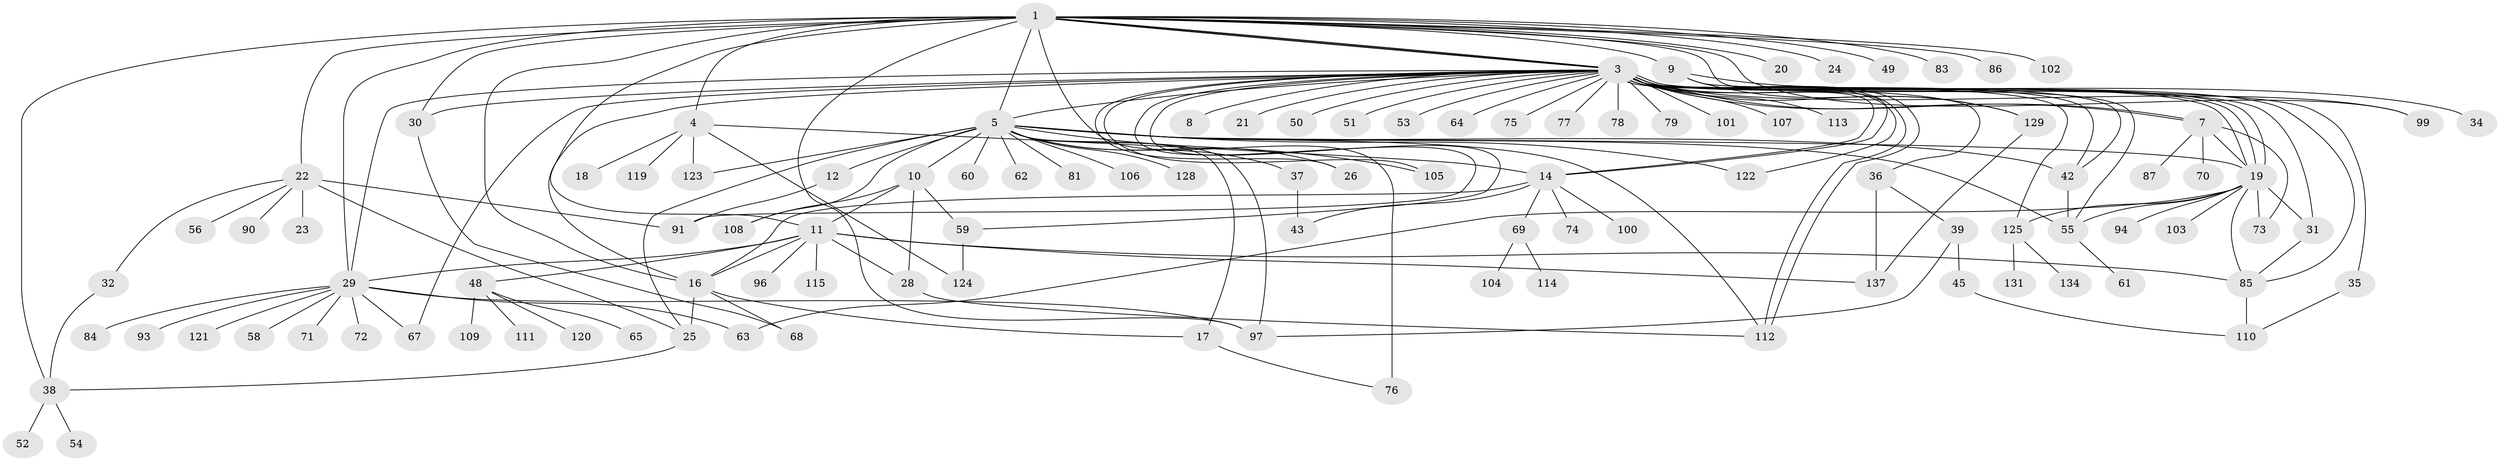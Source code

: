 // original degree distribution, {25: 0.007246376811594203, 3: 0.16666666666666666, 48: 0.007246376811594203, 7: 0.014492753623188406, 8: 0.028985507246376812, 21: 0.007246376811594203, 5: 0.028985507246376812, 1: 0.4420289855072464, 4: 0.050724637681159424, 10: 0.014492753623188406, 2: 0.2028985507246377, 6: 0.028985507246376812}
// Generated by graph-tools (version 1.1) at 2025/41/03/06/25 10:41:44]
// undirected, 107 vertices, 166 edges
graph export_dot {
graph [start="1"]
  node [color=gray90,style=filled];
  1 [super="+2"];
  3 [super="+92"];
  4 [super="+27"];
  5 [super="+6"];
  7 [super="+40"];
  8;
  9 [super="+41"];
  10 [super="+15"];
  11 [super="+13"];
  12 [super="+132"];
  14 [super="+118"];
  16 [super="+117"];
  17;
  18;
  19 [super="+82"];
  20;
  21;
  22 [super="+66"];
  23;
  24;
  25 [super="+44"];
  26 [super="+33"];
  28 [super="+126"];
  29 [super="+46"];
  30;
  31;
  32;
  34;
  35;
  36;
  37;
  38 [super="+47"];
  39;
  42 [super="+136"];
  43 [super="+130"];
  45;
  48 [super="+80"];
  49;
  50;
  51;
  52;
  53;
  54;
  55 [super="+57"];
  56;
  58;
  59 [super="+88"];
  60;
  61;
  62;
  63;
  64;
  65;
  67;
  68;
  69 [super="+95"];
  70;
  71;
  72;
  73 [super="+127"];
  74;
  75;
  76 [super="+116"];
  77;
  78;
  79 [super="+89"];
  81;
  83;
  84;
  85 [super="+98"];
  86;
  87;
  90;
  91;
  93;
  94;
  96;
  97;
  99 [super="+135"];
  100;
  101;
  102;
  103;
  104;
  105 [super="+133"];
  106;
  107;
  108;
  109;
  110;
  111;
  112;
  113;
  114;
  115;
  119;
  120;
  121;
  122;
  123;
  124;
  125;
  128;
  129;
  131;
  134;
  137 [super="+138"];
  1 -- 3;
  1 -- 3;
  1 -- 3;
  1 -- 4;
  1 -- 5 [weight=3];
  1 -- 9;
  1 -- 11;
  1 -- 16 [weight=2];
  1 -- 20;
  1 -- 22;
  1 -- 24;
  1 -- 30;
  1 -- 38;
  1 -- 49;
  1 -- 55;
  1 -- 76 [weight=2];
  1 -- 83;
  1 -- 86;
  1 -- 97;
  1 -- 102;
  1 -- 99;
  1 -- 29;
  3 -- 5 [weight=2];
  3 -- 7;
  3 -- 7;
  3 -- 8;
  3 -- 14;
  3 -- 14;
  3 -- 16;
  3 -- 19;
  3 -- 19;
  3 -- 19;
  3 -- 21;
  3 -- 26;
  3 -- 29;
  3 -- 30;
  3 -- 31;
  3 -- 35;
  3 -- 36;
  3 -- 50;
  3 -- 51;
  3 -- 53;
  3 -- 59;
  3 -- 64;
  3 -- 67;
  3 -- 75;
  3 -- 77;
  3 -- 78 [weight=2];
  3 -- 79;
  3 -- 85;
  3 -- 91;
  3 -- 99;
  3 -- 101;
  3 -- 105;
  3 -- 107;
  3 -- 112;
  3 -- 112;
  3 -- 113;
  3 -- 122;
  3 -- 125;
  3 -- 129;
  3 -- 42;
  4 -- 14;
  4 -- 18;
  4 -- 119;
  4 -- 123;
  4 -- 124;
  5 -- 12;
  5 -- 19;
  5 -- 26;
  5 -- 37;
  5 -- 128;
  5 -- 10;
  5 -- 17;
  5 -- 81;
  5 -- 25 [weight=2];
  5 -- 97;
  5 -- 105;
  5 -- 42;
  5 -- 106;
  5 -- 108;
  5 -- 112;
  5 -- 55;
  5 -- 122;
  5 -- 123;
  5 -- 60;
  5 -- 62;
  7 -- 70;
  7 -- 19;
  7 -- 73;
  7 -- 87;
  9 -- 34;
  9 -- 129;
  9 -- 42;
  10 -- 11;
  10 -- 108;
  10 -- 59;
  10 -- 28;
  11 -- 16;
  11 -- 28;
  11 -- 48;
  11 -- 96;
  11 -- 115;
  11 -- 29;
  11 -- 137;
  11 -- 85;
  12 -- 91;
  14 -- 16;
  14 -- 43;
  14 -- 69 [weight=2];
  14 -- 74;
  14 -- 100;
  16 -- 17;
  16 -- 68;
  16 -- 25;
  17 -- 76;
  19 -- 31;
  19 -- 55;
  19 -- 103;
  19 -- 73;
  19 -- 85;
  19 -- 125;
  19 -- 94;
  19 -- 63;
  22 -- 23;
  22 -- 32;
  22 -- 56;
  22 -- 90;
  22 -- 91;
  22 -- 25;
  25 -- 38;
  28 -- 112;
  29 -- 72;
  29 -- 84;
  29 -- 93;
  29 -- 97;
  29 -- 67;
  29 -- 71;
  29 -- 121;
  29 -- 58;
  29 -- 63;
  30 -- 68;
  31 -- 85;
  32 -- 38;
  35 -- 110;
  36 -- 39;
  36 -- 137;
  37 -- 43;
  38 -- 52;
  38 -- 54;
  39 -- 45;
  39 -- 97;
  42 -- 55;
  45 -- 110;
  48 -- 65;
  48 -- 109;
  48 -- 111;
  48 -- 120;
  55 -- 61;
  59 -- 124;
  69 -- 104;
  69 -- 114;
  85 -- 110;
  125 -- 131;
  125 -- 134;
  129 -- 137;
}
